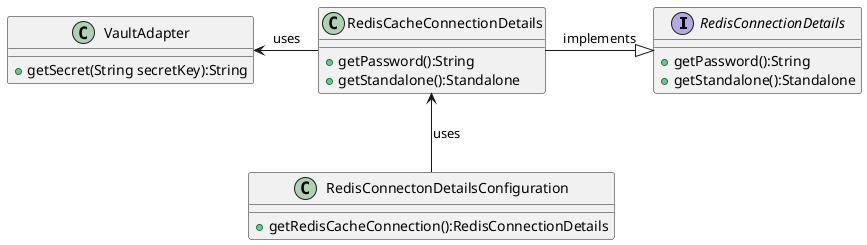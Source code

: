 @startuml
'https://plantuml.com/class-diagram

interface RedisConnectionDetails {
   +getPassword():String
   +getStandalone():Standalone
}
class RedisCacheConnectionDetails {
   +getPassword():String
   +getStandalone():Standalone
}
class VaultAdapter {
   +getSecret(String secretKey):String
}
class RedisConnectonDetailsConfiguration {
    +getRedisCacheConnection():RedisConnectionDetails
}
RedisCacheConnectionDetails -left-> VaultAdapter:uses
RedisCacheConnectionDetails -right-|> RedisConnectionDetails : implements
RedisConnectonDetailsConfiguration -up-> RedisCacheConnectionDetails:uses


@enduml